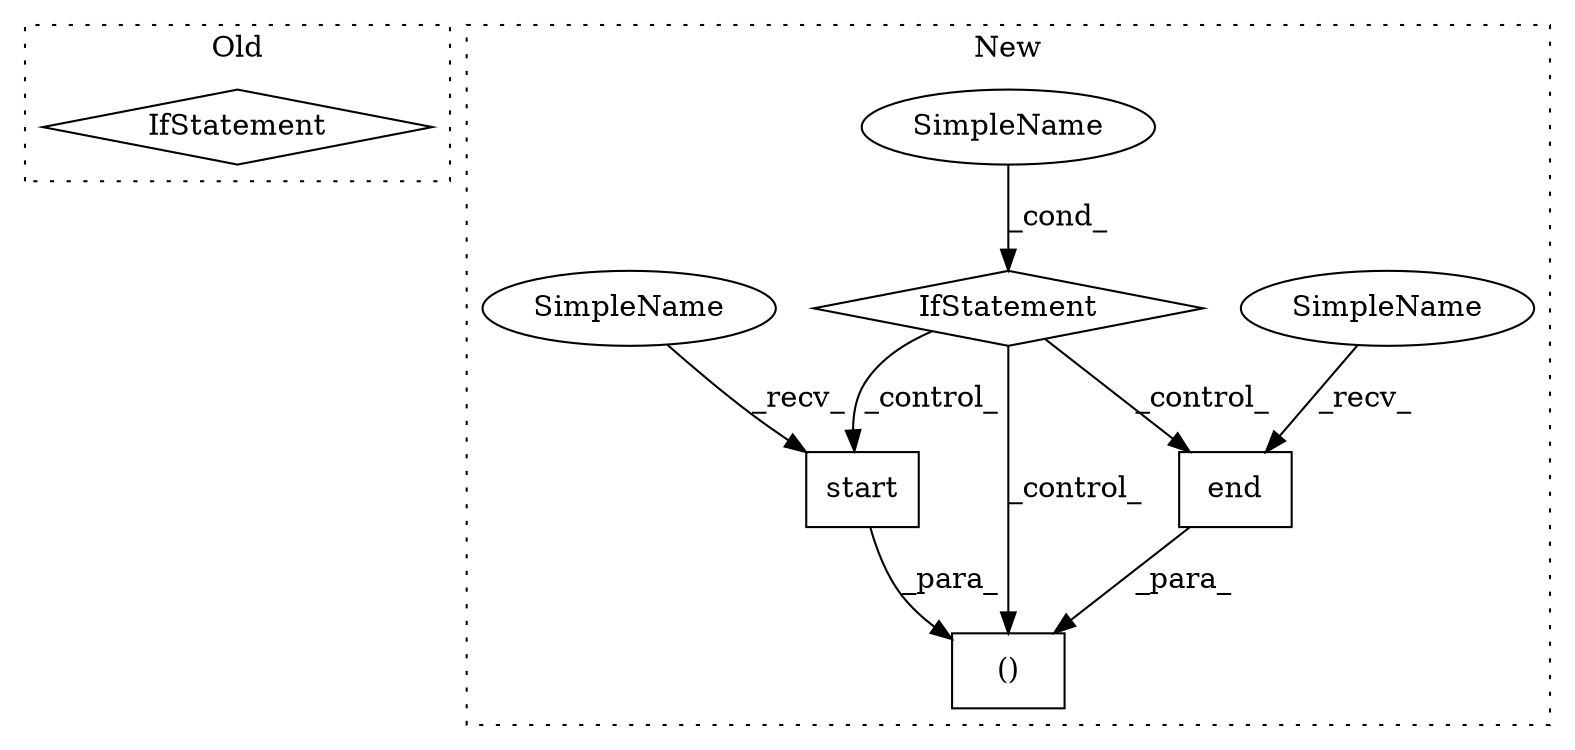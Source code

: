 digraph G {
subgraph cluster0 {
1 [label="IfStatement" a="25" s="4834" l="41" shape="diamond"];
label = "Old";
style="dotted";
}
subgraph cluster1 {
2 [label="end" a="32" s="4921" l="5" shape="box"];
3 [label="IfStatement" a="25" s="4997" l="40" shape="diamond"];
4 [label="SimpleName" a="42" s="5032" l="5" shape="ellipse"];
5 [label="()" a="106" s="4897" l="29" shape="box"];
6 [label="start" a="32" s="4899" l="7" shape="box"];
7 [label="SimpleName" a="42" s="4919" l="1" shape="ellipse"];
8 [label="SimpleName" a="42" s="4897" l="1" shape="ellipse"];
label = "New";
style="dotted";
}
2 -> 5 [label="_para_"];
3 -> 2 [label="_control_"];
3 -> 5 [label="_control_"];
3 -> 6 [label="_control_"];
4 -> 3 [label="_cond_"];
6 -> 5 [label="_para_"];
7 -> 2 [label="_recv_"];
8 -> 6 [label="_recv_"];
}